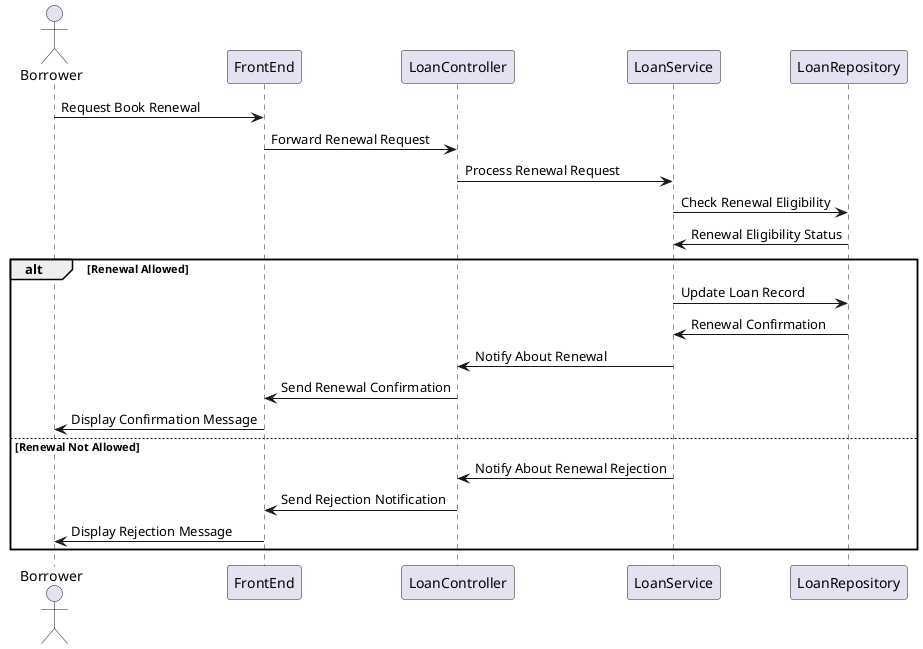 @startuml
actor Borrower
participant FrontEnd
participant LoanController
participant LoanService
participant LoanRepository

Borrower -> FrontEnd: Request Book Renewal
FrontEnd -> LoanController: Forward Renewal Request
LoanController -> LoanService: Process Renewal Request
LoanService -> LoanRepository: Check Renewal Eligibility
LoanRepository -> LoanService: Renewal Eligibility Status

alt Renewal Allowed
    LoanService -> LoanRepository: Update Loan Record
    LoanRepository -> LoanService: Renewal Confirmation
    LoanService -> LoanController: Notify About Renewal
    LoanController -> FrontEnd: Send Renewal Confirmation
    FrontEnd -> Borrower: Display Confirmation Message
else Renewal Not Allowed
    LoanService -> LoanController: Notify About Renewal Rejection
    LoanController -> FrontEnd: Send Rejection Notification
    FrontEnd -> Borrower: Display Rejection Message
end
@enduml
